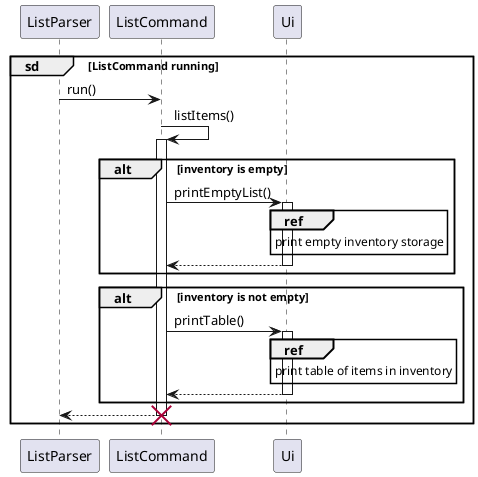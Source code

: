 @startuml
'https://plantuml.com/sequence-diagram

participant ListParser
group sd [ListCommand running]
        ListParser -> ListCommand: run()
        ListCommand -> ListCommand: listItems()
        activate ListCommand
        participant Ui
        alt inventory is empty
            ListCommand -> Ui: printEmptyList()
            activate Ui
            ref over Ui
                print empty inventory storage
            end ref
            return
        end
        alt inventory is not empty
            ListCommand -> Ui: printTable()
            activate Ui
            ref over Ui
                print table of items in inventory
            end ref
            return
       end
       ListCommand --> ListParser
       deactivate ListCommand
       destroy ListCommand
end
@enduml